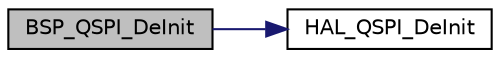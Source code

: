 digraph "BSP_QSPI_DeInit"
{
  edge [fontname="Helvetica",fontsize="10",labelfontname="Helvetica",labelfontsize="10"];
  node [fontname="Helvetica",fontsize="10",shape=record];
  rankdir="LR";
  Node5 [label="BSP_QSPI_DeInit",height=0.2,width=0.4,color="black", fillcolor="grey75", style="filled", fontcolor="black"];
  Node5 -> Node6 [color="midnightblue",fontsize="10",style="solid",fontname="Helvetica"];
  Node6 [label="HAL_QSPI_DeInit",height=0.2,width=0.4,color="black", fillcolor="white", style="filled",URL="$group___q_s_p_i___exported___functions___group1.html#gab96517c5b1e1b6bf74ad60fe5026cfd2"];
}
